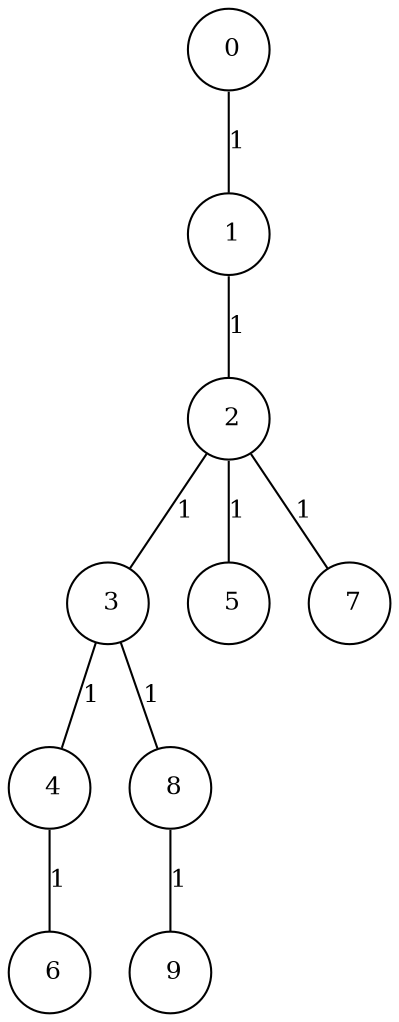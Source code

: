 graph G {
size="8.5,11;"
ratio = "expand;"
fixedsize="true;"
overlap="scale;"
node[shape=circle,width=.12,hight=.12,fontsize=12]
edge[fontsize=12]

0[label=" 0" color=black, pos="2.1980206,0.10973269!"];
1[label=" 1" color=black, pos="0.78226227,0.20035236!"];
2[label=" 2" color=black, pos="2.315658,1.230996!"];
3[label=" 3" color=black, pos="2.532846,2.5553977!"];
4[label=" 4" color=black, pos="0.38021467,1.305408!"];
5[label=" 5" color=black, pos="2.2604448,0.5523164!"];
6[label=" 6" color=black, pos="2.6859864,0.69784822!"];
7[label=" 7" color=black, pos="2.645889,2.5329598!"];
8[label=" 8" color=black, pos="2.6184468,0.51851488!"];
9[label=" 9" color=black, pos="2.3621543,0.8018967!"];
0--1[label="1"]
1--2[label="1"]
2--3[label="1"]
2--5[label="1"]
2--7[label="1"]
3--4[label="1"]
3--8[label="1"]
4--6[label="1"]
8--9[label="1"]

}
